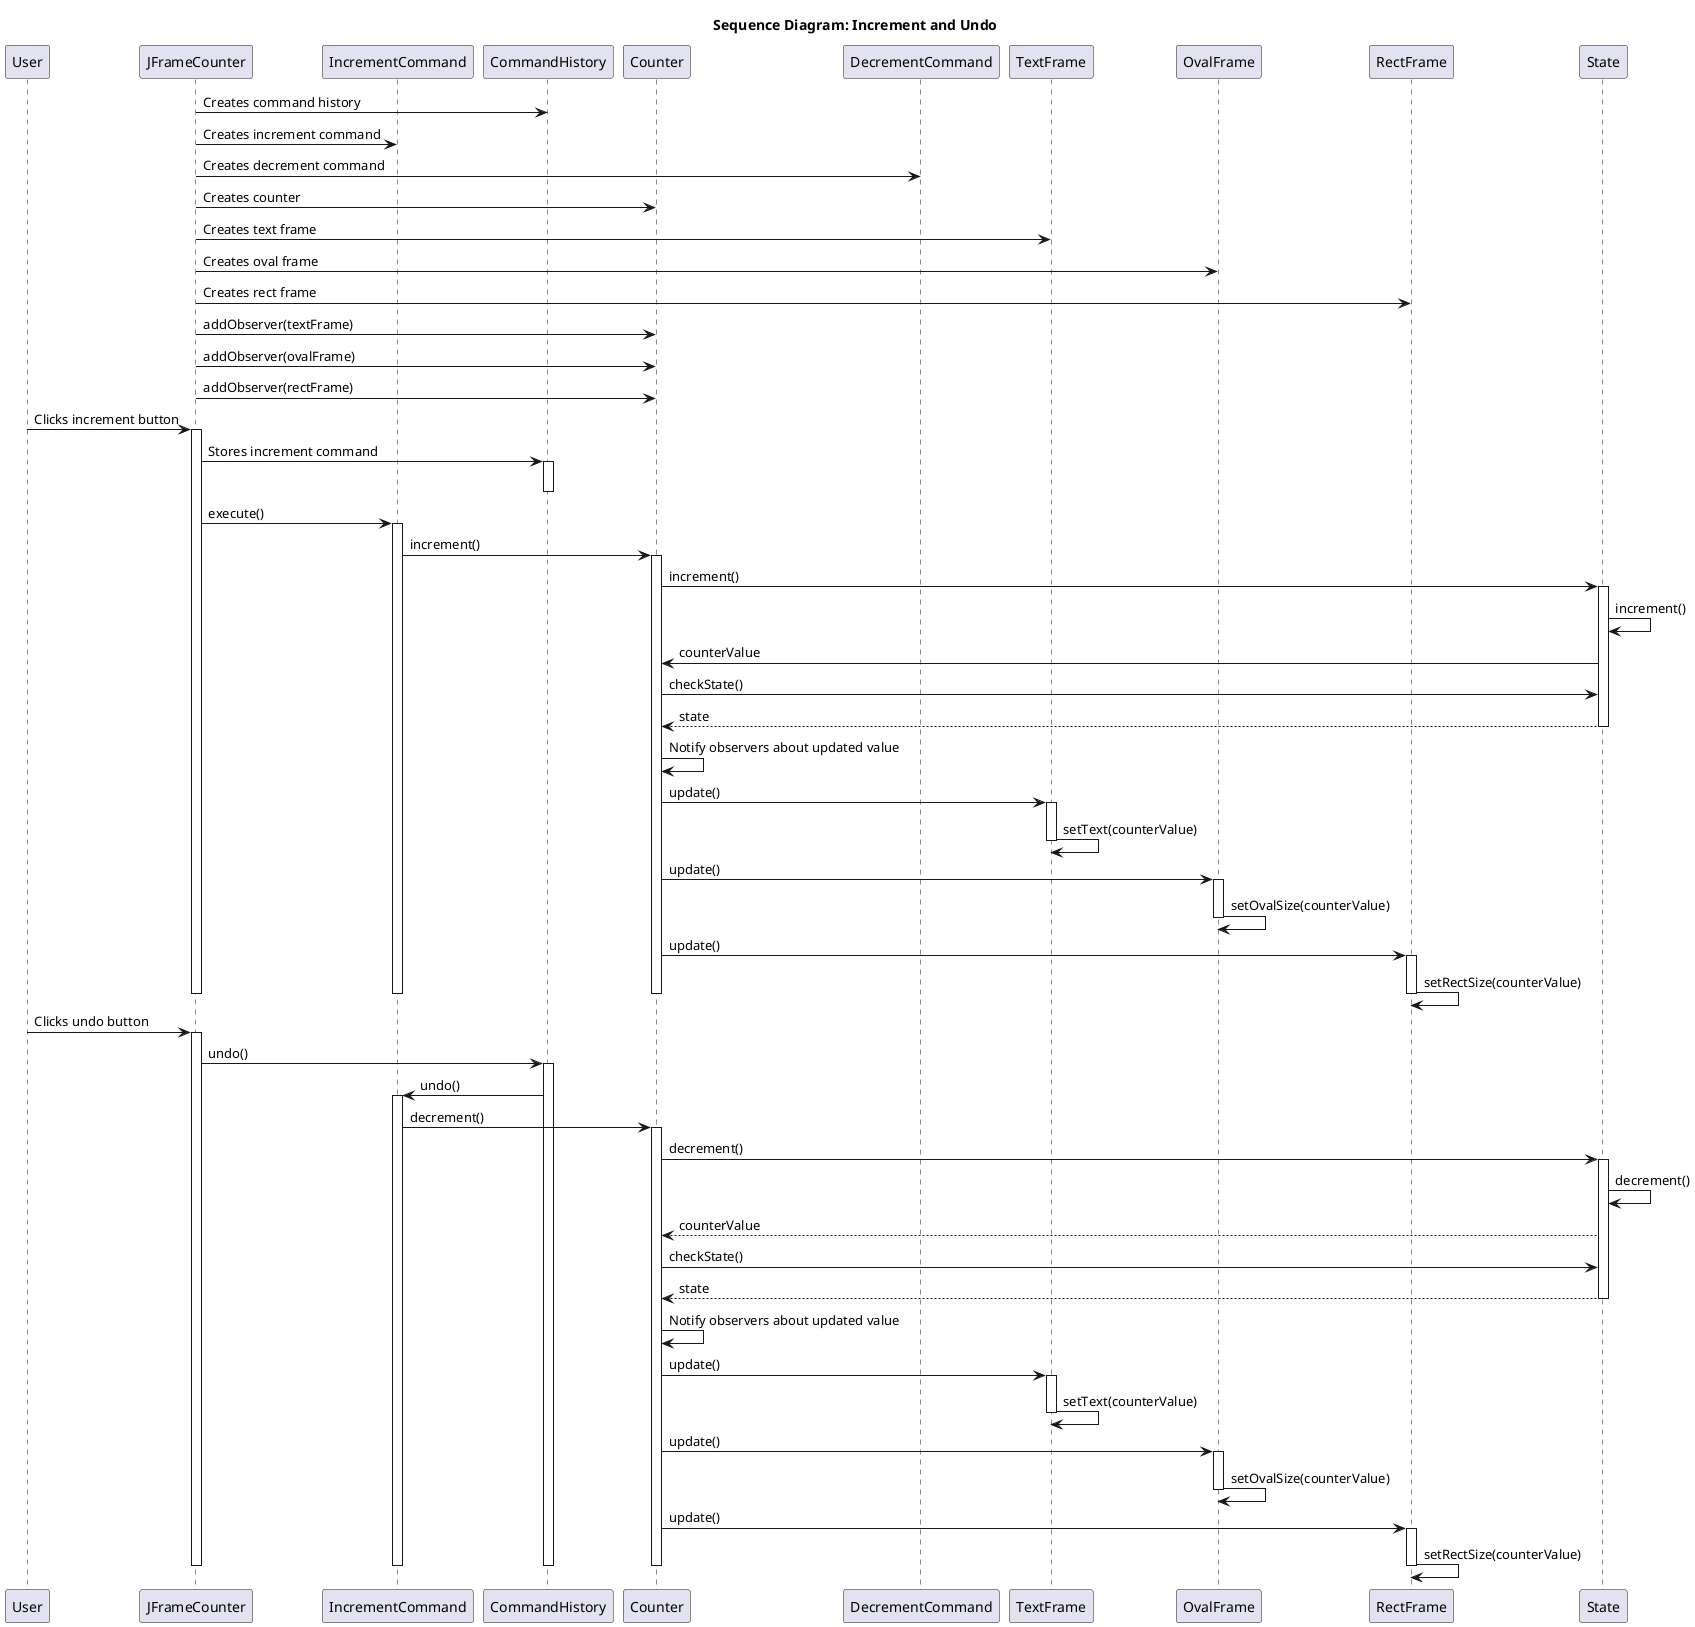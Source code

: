 @startuml

title Sequence Diagram: Increment and Undo

participant User
participant JFrameCounter
participant IncrementCommand
participant CommandHistory
participant Counter



JFrameCounter -> CommandHistory: Creates command history
JFrameCounter -> IncrementCommand: Creates increment command
JFrameCounter -> DecrementCommand: Creates decrement command
JFrameCounter -> Counter: Creates counter
JFrameCounter -> TextFrame: Creates text frame
JFrameCounter -> OvalFrame: Creates oval frame
JFrameCounter -> RectFrame: Creates rect frame

JFrameCounter -> Counter: addObserver(textFrame)
JFrameCounter -> Counter: addObserver(ovalFrame)
JFrameCounter -> Counter: addObserver(rectFrame)

User -> JFrameCounter: Clicks increment button
activate JFrameCounter
JFrameCounter -> CommandHistory: Stores increment command
activate CommandHistory
deactivate CommandHistory
JFrameCounter -> IncrementCommand: execute()
activate IncrementCommand

IncrementCommand -> Counter: increment()
activate Counter

Counter -> State: increment()
activate State
State -> State: increment()
State -> Counter: counterValue
Counter -> State: checkState()
State --> Counter: state
deactivate State
Counter -> Counter: Notify observers about updated value
Counter -> TextFrame: update()
activate TextFrame
TextFrame -> TextFrame: setText(counterValue)
deactivate TextFrame
Counter -> OvalFrame: update()
activate OvalFrame
OvalFrame -> OvalFrame: setOvalSize(counterValue)
deactivate OvalFrame
Counter -> RectFrame: update()
activate RectFrame
RectFrame -> RectFrame: setRectSize(counterValue)
deactivate RectFrame
deactivate Counter
deactivate IncrementCommand
deactivate JFrameCounter



User -> JFrameCounter: Clicks undo button
activate JFrameCounter
JFrameCounter -> CommandHistory: undo()
activate CommandHistory
CommandHistory -> IncrementCommand: undo()
activate IncrementCommand
IncrementCommand -> Counter: decrement()
activate Counter
Counter -> State: decrement()
activate State
State -> State: decrement()
State --> Counter: counterValue
Counter -> State: checkState()
State --> Counter: state
deactivate State
Counter -> Counter: Notify observers about updated value
Counter -> TextFrame: update()
activate TextFrame
TextFrame -> TextFrame: setText(counterValue)
deactivate TextFrame
Counter -> OvalFrame: update()
activate OvalFrame
OvalFrame -> OvalFrame: setOvalSize(counterValue)
deactivate OvalFrame
Counter -> RectFrame: update()
activate RectFrame
RectFrame -> RectFrame: setRectSize(counterValue)
deactivate RectFrame
deactivate Counter
deactivate IncrementCommand
deactivate CommandHistory
deactivate JFrameCounter




@enduml
